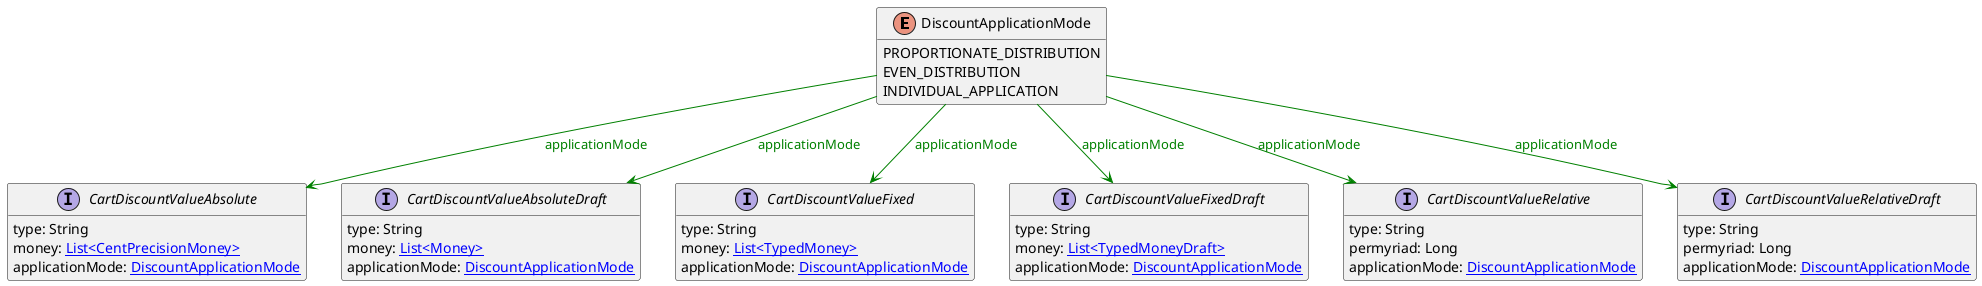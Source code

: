 @startuml

hide methods
enum DiscountApplicationMode {
    PROPORTIONATE_DISTRIBUTION
    EVEN_DISTRIBUTION
    INDIVIDUAL_APPLICATION
}
interface CartDiscountValueAbsolute [[CartDiscountValueAbsolute.svg]]  {
    type: String
    money: [[CentPrecisionMoney.svg List<CentPrecisionMoney>]]
    applicationMode: [[DiscountApplicationMode.svg DiscountApplicationMode]]
}
interface CartDiscountValueAbsoluteDraft [[CartDiscountValueAbsoluteDraft.svg]]  {
    type: String
    money: [[Money.svg List<Money>]]
    applicationMode: [[DiscountApplicationMode.svg DiscountApplicationMode]]
}
interface CartDiscountValueFixed [[CartDiscountValueFixed.svg]]  {
    type: String
    money: [[TypedMoney.svg List<TypedMoney>]]
    applicationMode: [[DiscountApplicationMode.svg DiscountApplicationMode]]
}
interface CartDiscountValueFixedDraft [[CartDiscountValueFixedDraft.svg]]  {
    type: String
    money: [[TypedMoneyDraft.svg List<TypedMoneyDraft>]]
    applicationMode: [[DiscountApplicationMode.svg DiscountApplicationMode]]
}
interface CartDiscountValueRelative [[CartDiscountValueRelative.svg]]  {
    type: String
    permyriad: Long
    applicationMode: [[DiscountApplicationMode.svg DiscountApplicationMode]]
}
interface CartDiscountValueRelativeDraft [[CartDiscountValueRelativeDraft.svg]]  {
    type: String
    permyriad: Long
    applicationMode: [[DiscountApplicationMode.svg DiscountApplicationMode]]
}
DiscountApplicationMode --> CartDiscountValueAbsolute #green;text:green : "applicationMode"
DiscountApplicationMode --> CartDiscountValueAbsoluteDraft #green;text:green : "applicationMode"
DiscountApplicationMode --> CartDiscountValueFixed #green;text:green : "applicationMode"
DiscountApplicationMode --> CartDiscountValueFixedDraft #green;text:green : "applicationMode"
DiscountApplicationMode --> CartDiscountValueRelative #green;text:green : "applicationMode"
DiscountApplicationMode --> CartDiscountValueRelativeDraft #green;text:green : "applicationMode"
@enduml
